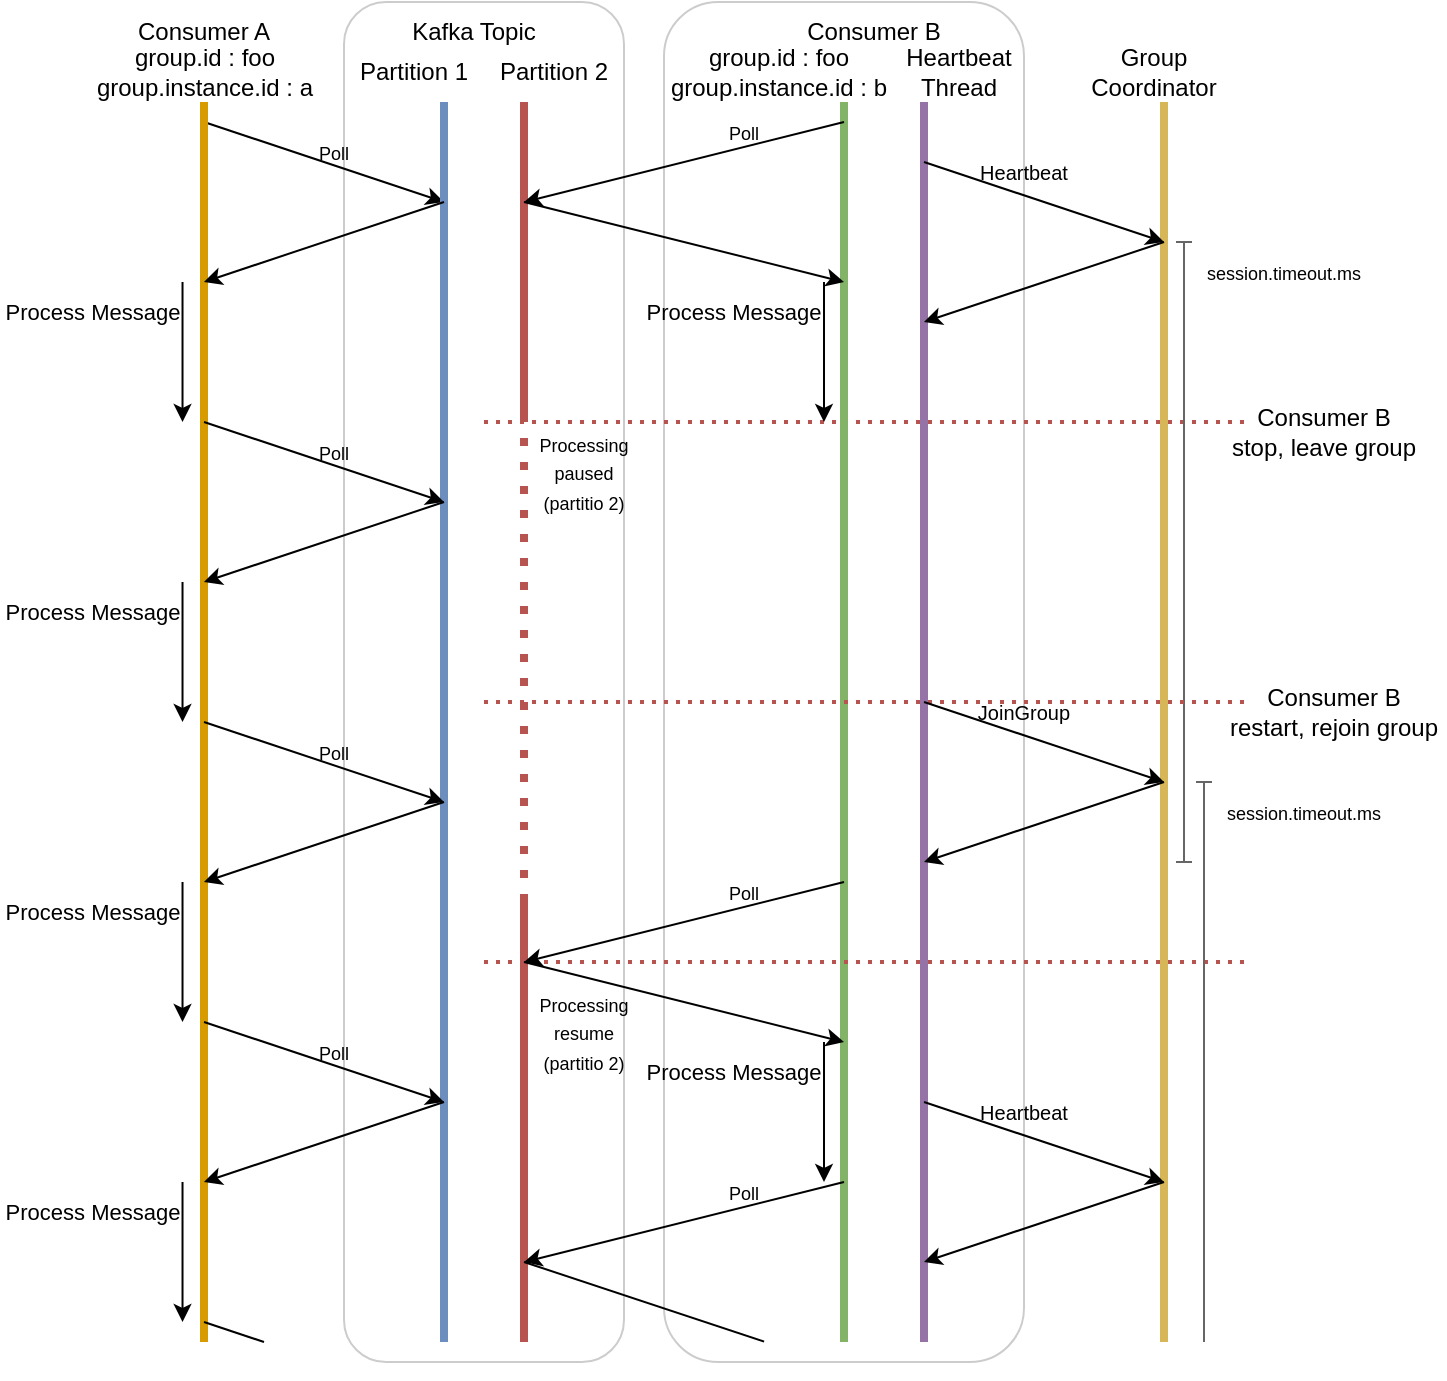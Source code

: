 <mxfile version="21.5.2" type="github">
  <diagram name="페이지-1" id="Xa38Sybxr32NkZHonVsy">
    <mxGraphModel dx="2806" dy="879" grid="1" gridSize="10" guides="1" tooltips="1" connect="1" arrows="1" fold="1" page="1" pageScale="1" pageWidth="1169" pageHeight="827" math="0" shadow="0">
      <root>
        <mxCell id="0" />
        <mxCell id="1" parent="0" />
        <mxCell id="zmSvyfduXFzZ5QXLBwxS-8" value="" style="rounded=1;whiteSpace=wrap;html=1;fillColor=none;opacity=20;" vertex="1" parent="1">
          <mxGeometry x="-1930" y="30" width="180" height="680" as="geometry" />
        </mxCell>
        <mxCell id="pZGgupdEHR9cw1bb7QeQ-54" value="" style="rounded=1;whiteSpace=wrap;html=1;fillColor=none;opacity=20;" parent="1" vertex="1">
          <mxGeometry x="-2090" y="30" width="140" height="680" as="geometry" />
        </mxCell>
        <mxCell id="PRsRDHQmLPShGL4FB_sg-14" value="" style="endArrow=classic;html=1;rounded=0;" parent="1" edge="1">
          <mxGeometry width="50" height="50" relative="1" as="geometry">
            <mxPoint x="-2160" y="90" as="sourcePoint" />
            <mxPoint x="-2040" y="130" as="targetPoint" />
          </mxGeometry>
        </mxCell>
        <mxCell id="PRsRDHQmLPShGL4FB_sg-77" value="&lt;font style=&quot;font-size: 11px;&quot;&gt;Process Message&lt;/font&gt;" style="text;html=1;strokeColor=none;fillColor=none;align=center;verticalAlign=middle;whiteSpace=wrap;rounded=0;" parent="1" vertex="1">
          <mxGeometry x="-2261.48" y="170" width="90.74" height="30" as="geometry" />
        </mxCell>
        <mxCell id="pZGgupdEHR9cw1bb7QeQ-1" value="" style="endArrow=none;html=1;rounded=0;fillColor=#ffe6cc;strokeColor=#d79b00;strokeWidth=4;jumpStyle=none;" parent="1" edge="1">
          <mxGeometry width="50" height="50" relative="1" as="geometry">
            <mxPoint x="-2160" y="700" as="sourcePoint" />
            <mxPoint x="-2160" y="80" as="targetPoint" />
          </mxGeometry>
        </mxCell>
        <mxCell id="pZGgupdEHR9cw1bb7QeQ-2" value="Consumer A" style="text;html=1;strokeColor=none;fillColor=none;align=center;verticalAlign=middle;whiteSpace=wrap;rounded=0;" parent="1" vertex="1">
          <mxGeometry x="-2195" y="30" width="70" height="30" as="geometry" />
        </mxCell>
        <mxCell id="pZGgupdEHR9cw1bb7QeQ-3" value="" style="endArrow=none;html=1;rounded=0;fillColor=#dae8fc;strokeColor=#6c8ebf;strokeWidth=4;" parent="1" edge="1">
          <mxGeometry width="50" height="50" relative="1" as="geometry">
            <mxPoint x="-2040" y="700" as="sourcePoint" />
            <mxPoint x="-2040" y="80" as="targetPoint" />
          </mxGeometry>
        </mxCell>
        <mxCell id="pZGgupdEHR9cw1bb7QeQ-4" value="Kafka Topic" style="text;html=1;strokeColor=none;fillColor=none;align=center;verticalAlign=middle;whiteSpace=wrap;rounded=0;" parent="1" vertex="1">
          <mxGeometry x="-2060" y="30" width="70" height="30" as="geometry" />
        </mxCell>
        <mxCell id="pZGgupdEHR9cw1bb7QeQ-5" value="" style="endArrow=none;html=1;rounded=0;fillColor=#f8cecc;strokeColor=#b85450;strokeWidth=4;" parent="1" edge="1">
          <mxGeometry width="50" height="50" relative="1" as="geometry">
            <mxPoint x="-2000" y="240" as="sourcePoint" />
            <mxPoint x="-2000" y="80" as="targetPoint" />
          </mxGeometry>
        </mxCell>
        <mxCell id="pZGgupdEHR9cw1bb7QeQ-7" value="Partition 1" style="text;html=1;strokeColor=none;fillColor=none;align=center;verticalAlign=middle;whiteSpace=wrap;rounded=0;" parent="1" vertex="1">
          <mxGeometry x="-2090" y="50" width="70" height="30" as="geometry" />
        </mxCell>
        <mxCell id="pZGgupdEHR9cw1bb7QeQ-8" value="Partition 2" style="text;html=1;strokeColor=none;fillColor=none;align=center;verticalAlign=middle;whiteSpace=wrap;rounded=0;" parent="1" vertex="1">
          <mxGeometry x="-2020" y="50" width="70" height="30" as="geometry" />
        </mxCell>
        <mxCell id="pZGgupdEHR9cw1bb7QeQ-9" value="Consumer B" style="text;html=1;strokeColor=none;fillColor=none;align=center;verticalAlign=middle;whiteSpace=wrap;rounded=0;" parent="1" vertex="1">
          <mxGeometry x="-1860" y="30" width="70" height="30" as="geometry" />
        </mxCell>
        <mxCell id="pZGgupdEHR9cw1bb7QeQ-13" value="" style="endArrow=classic;html=1;rounded=0;" parent="1" edge="1">
          <mxGeometry width="50" height="50" relative="1" as="geometry">
            <mxPoint x="-2040" y="130" as="sourcePoint" />
            <mxPoint x="-2160" y="170" as="targetPoint" />
          </mxGeometry>
        </mxCell>
        <mxCell id="pZGgupdEHR9cw1bb7QeQ-14" value="&lt;font style=&quot;font-size: 9px;&quot;&gt;Poll&lt;/font&gt;" style="text;html=1;strokeColor=none;fillColor=none;align=center;verticalAlign=middle;whiteSpace=wrap;rounded=0;" parent="1" vertex="1">
          <mxGeometry x="-2125" y="90" width="60" height="30" as="geometry" />
        </mxCell>
        <mxCell id="pZGgupdEHR9cw1bb7QeQ-15" value="" style="endArrow=classic;html=1;rounded=0;" parent="1" edge="1">
          <mxGeometry width="50" height="50" relative="1" as="geometry">
            <mxPoint x="-2170.74" y="170" as="sourcePoint" />
            <mxPoint x="-2170.74" y="240" as="targetPoint" />
          </mxGeometry>
        </mxCell>
        <mxCell id="pZGgupdEHR9cw1bb7QeQ-18" value="" style="endArrow=classic;html=1;rounded=0;" parent="1" edge="1">
          <mxGeometry width="50" height="50" relative="1" as="geometry">
            <mxPoint x="-2160" y="240" as="sourcePoint" />
            <mxPoint x="-2040" y="280" as="targetPoint" />
          </mxGeometry>
        </mxCell>
        <mxCell id="pZGgupdEHR9cw1bb7QeQ-19" value="" style="endArrow=classic;html=1;rounded=0;" parent="1" edge="1">
          <mxGeometry width="50" height="50" relative="1" as="geometry">
            <mxPoint x="-2040" y="280" as="sourcePoint" />
            <mxPoint x="-2160" y="320" as="targetPoint" />
          </mxGeometry>
        </mxCell>
        <mxCell id="pZGgupdEHR9cw1bb7QeQ-20" value="&lt;font style=&quot;font-size: 9px;&quot;&gt;Poll&lt;/font&gt;" style="text;html=1;strokeColor=none;fillColor=none;align=center;verticalAlign=middle;whiteSpace=wrap;rounded=0;" parent="1" vertex="1">
          <mxGeometry x="-2125" y="240" width="60" height="30" as="geometry" />
        </mxCell>
        <mxCell id="pZGgupdEHR9cw1bb7QeQ-28" value="" style="endArrow=none;dashed=1;html=1;rounded=0;fillColor=#f8cecc;strokeColor=#b85450;strokeWidth=2;dashPattern=1 2;" parent="1" edge="1">
          <mxGeometry width="50" height="50" relative="1" as="geometry">
            <mxPoint x="-2020" y="240" as="sourcePoint" />
            <mxPoint x="-1640" y="240" as="targetPoint" />
          </mxGeometry>
        </mxCell>
        <mxCell id="pZGgupdEHR9cw1bb7QeQ-49" value="&lt;font style=&quot;font-size: 9px;&quot;&gt;Processing&lt;br&gt;paused&lt;br&gt;(partitio 2)&lt;br&gt;&lt;/font&gt;" style="text;html=1;strokeColor=none;fillColor=none;align=center;verticalAlign=middle;whiteSpace=wrap;rounded=0;" parent="1" vertex="1">
          <mxGeometry x="-2000" y="250" width="60" height="30" as="geometry" />
        </mxCell>
        <mxCell id="pZGgupdEHR9cw1bb7QeQ-51" value="" style="endArrow=none;html=1;rounded=0;fillColor=#d5e8d4;strokeColor=#82b366;strokeWidth=4;entryX=0;entryY=1;entryDx=0;entryDy=0;" parent="1" edge="1" target="zmSvyfduXFzZ5QXLBwxS-6">
          <mxGeometry width="50" height="50" relative="1" as="geometry">
            <mxPoint x="-1840" y="700" as="sourcePoint" />
            <mxPoint x="-1840" y="440" as="targetPoint" />
          </mxGeometry>
        </mxCell>
        <mxCell id="pZGgupdEHR9cw1bb7QeQ-52" value="" style="endArrow=none;html=1;rounded=0;fillColor=#f8cecc;strokeColor=#b85450;strokeWidth=4;dashed=1;dashPattern=1 2;" parent="1" edge="1">
          <mxGeometry width="50" height="50" relative="1" as="geometry">
            <mxPoint x="-2000" y="480" as="sourcePoint" />
            <mxPoint x="-2000" y="240" as="targetPoint" />
          </mxGeometry>
        </mxCell>
        <mxCell id="pZGgupdEHR9cw1bb7QeQ-53" value="" style="endArrow=none;html=1;rounded=0;fillColor=#f8cecc;strokeColor=#b85450;strokeWidth=4;" parent="1" edge="1">
          <mxGeometry width="50" height="50" relative="1" as="geometry">
            <mxPoint x="-2000" y="700" as="sourcePoint" />
            <mxPoint x="-2000" y="480" as="targetPoint" />
          </mxGeometry>
        </mxCell>
        <mxCell id="pZGgupdEHR9cw1bb7QeQ-55" style="edgeStyle=orthogonalEdgeStyle;rounded=0;orthogonalLoop=1;jettySize=auto;html=1;exitX=0.5;exitY=1;exitDx=0;exitDy=0;" parent="1" source="pZGgupdEHR9cw1bb7QeQ-54" target="pZGgupdEHR9cw1bb7QeQ-54" edge="1">
          <mxGeometry relative="1" as="geometry" />
        </mxCell>
        <mxCell id="zmSvyfduXFzZ5QXLBwxS-2" value="group.id : foo&lt;br&gt;group.instance.id : a" style="text;html=1;strokeColor=none;fillColor=none;align=center;verticalAlign=middle;whiteSpace=wrap;rounded=0;" vertex="1" parent="1">
          <mxGeometry x="-2217.5" y="50" width="115" height="30" as="geometry" />
        </mxCell>
        <mxCell id="zmSvyfduXFzZ5QXLBwxS-3" value="group.id : foo&lt;br&gt;group.instance.id : b" style="text;html=1;strokeColor=none;fillColor=none;align=center;verticalAlign=middle;whiteSpace=wrap;rounded=0;" vertex="1" parent="1">
          <mxGeometry x="-1930" y="50" width="115" height="30" as="geometry" />
        </mxCell>
        <mxCell id="zmSvyfduXFzZ5QXLBwxS-4" value="" style="endArrow=none;html=1;rounded=0;fillColor=#e1d5e7;strokeColor=#9673a6;strokeWidth=4;jumpStyle=none;" edge="1" parent="1">
          <mxGeometry width="50" height="50" relative="1" as="geometry">
            <mxPoint x="-1800" y="700" as="sourcePoint" />
            <mxPoint x="-1800" y="80" as="targetPoint" />
          </mxGeometry>
        </mxCell>
        <mxCell id="zmSvyfduXFzZ5QXLBwxS-5" value="" style="endArrow=none;html=1;rounded=0;fillColor=#fff2cc;strokeColor=#d6b656;strokeWidth=4;jumpStyle=none;" edge="1" parent="1">
          <mxGeometry width="50" height="50" relative="1" as="geometry">
            <mxPoint x="-1680" y="700" as="sourcePoint" />
            <mxPoint x="-1680" y="80" as="targetPoint" />
          </mxGeometry>
        </mxCell>
        <mxCell id="zmSvyfduXFzZ5QXLBwxS-6" value="Heartbeat&lt;br&gt;Thread" style="text;html=1;strokeColor=none;fillColor=none;align=center;verticalAlign=middle;whiteSpace=wrap;rounded=0;" vertex="1" parent="1">
          <mxGeometry x="-1840" y="50" width="115" height="30" as="geometry" />
        </mxCell>
        <mxCell id="zmSvyfduXFzZ5QXLBwxS-7" value="Group&lt;br&gt;Coordinator" style="text;html=1;strokeColor=none;fillColor=none;align=center;verticalAlign=middle;whiteSpace=wrap;rounded=0;" vertex="1" parent="1">
          <mxGeometry x="-1720" y="50" width="70" height="30" as="geometry" />
        </mxCell>
        <mxCell id="zmSvyfduXFzZ5QXLBwxS-9" value="&lt;font style=&quot;font-size: 11px;&quot;&gt;Process Message&lt;/font&gt;" style="text;html=1;strokeColor=none;fillColor=none;align=center;verticalAlign=middle;whiteSpace=wrap;rounded=0;" vertex="1" parent="1">
          <mxGeometry x="-2261.48" y="320" width="90.74" height="30" as="geometry" />
        </mxCell>
        <mxCell id="zmSvyfduXFzZ5QXLBwxS-10" value="" style="endArrow=classic;html=1;rounded=0;" edge="1" parent="1">
          <mxGeometry width="50" height="50" relative="1" as="geometry">
            <mxPoint x="-2170.74" y="320" as="sourcePoint" />
            <mxPoint x="-2170.74" y="390" as="targetPoint" />
          </mxGeometry>
        </mxCell>
        <mxCell id="zmSvyfduXFzZ5QXLBwxS-11" value="" style="endArrow=classic;html=1;rounded=0;" edge="1" parent="1">
          <mxGeometry width="50" height="50" relative="1" as="geometry">
            <mxPoint x="-2160" y="390" as="sourcePoint" />
            <mxPoint x="-2040" y="430" as="targetPoint" />
          </mxGeometry>
        </mxCell>
        <mxCell id="zmSvyfduXFzZ5QXLBwxS-12" value="" style="endArrow=classic;html=1;rounded=0;" edge="1" parent="1">
          <mxGeometry width="50" height="50" relative="1" as="geometry">
            <mxPoint x="-2040" y="430" as="sourcePoint" />
            <mxPoint x="-2160" y="470" as="targetPoint" />
          </mxGeometry>
        </mxCell>
        <mxCell id="zmSvyfduXFzZ5QXLBwxS-13" value="&lt;font style=&quot;font-size: 9px;&quot;&gt;Poll&lt;/font&gt;" style="text;html=1;strokeColor=none;fillColor=none;align=center;verticalAlign=middle;whiteSpace=wrap;rounded=0;" vertex="1" parent="1">
          <mxGeometry x="-2125" y="390" width="60" height="30" as="geometry" />
        </mxCell>
        <mxCell id="zmSvyfduXFzZ5QXLBwxS-14" value="&lt;font style=&quot;font-size: 11px;&quot;&gt;Process Message&lt;/font&gt;" style="text;html=1;strokeColor=none;fillColor=none;align=center;verticalAlign=middle;whiteSpace=wrap;rounded=0;" vertex="1" parent="1">
          <mxGeometry x="-2261.48" y="470" width="90.74" height="30" as="geometry" />
        </mxCell>
        <mxCell id="zmSvyfduXFzZ5QXLBwxS-15" value="" style="endArrow=classic;html=1;rounded=0;" edge="1" parent="1">
          <mxGeometry width="50" height="50" relative="1" as="geometry">
            <mxPoint x="-2170.74" y="470" as="sourcePoint" />
            <mxPoint x="-2170.74" y="540" as="targetPoint" />
          </mxGeometry>
        </mxCell>
        <mxCell id="zmSvyfduXFzZ5QXLBwxS-16" value="" style="endArrow=classic;html=1;rounded=0;" edge="1" parent="1">
          <mxGeometry width="50" height="50" relative="1" as="geometry">
            <mxPoint x="-2160" y="540" as="sourcePoint" />
            <mxPoint x="-2040" y="580" as="targetPoint" />
          </mxGeometry>
        </mxCell>
        <mxCell id="zmSvyfduXFzZ5QXLBwxS-17" value="" style="endArrow=classic;html=1;rounded=0;" edge="1" parent="1">
          <mxGeometry width="50" height="50" relative="1" as="geometry">
            <mxPoint x="-2040" y="580" as="sourcePoint" />
            <mxPoint x="-2160" y="620" as="targetPoint" />
          </mxGeometry>
        </mxCell>
        <mxCell id="zmSvyfduXFzZ5QXLBwxS-18" value="&lt;font style=&quot;font-size: 9px;&quot;&gt;Poll&lt;/font&gt;" style="text;html=1;strokeColor=none;fillColor=none;align=center;verticalAlign=middle;whiteSpace=wrap;rounded=0;" vertex="1" parent="1">
          <mxGeometry x="-2125" y="540" width="60" height="30" as="geometry" />
        </mxCell>
        <mxCell id="zmSvyfduXFzZ5QXLBwxS-19" value="&lt;font style=&quot;font-size: 11px;&quot;&gt;Process Message&lt;/font&gt;" style="text;html=1;strokeColor=none;fillColor=none;align=center;verticalAlign=middle;whiteSpace=wrap;rounded=0;" vertex="1" parent="1">
          <mxGeometry x="-2261.48" y="620" width="90.74" height="30" as="geometry" />
        </mxCell>
        <mxCell id="zmSvyfduXFzZ5QXLBwxS-20" value="" style="endArrow=classic;html=1;rounded=0;" edge="1" parent="1">
          <mxGeometry width="50" height="50" relative="1" as="geometry">
            <mxPoint x="-2170.74" y="620" as="sourcePoint" />
            <mxPoint x="-2170.74" y="690" as="targetPoint" />
          </mxGeometry>
        </mxCell>
        <mxCell id="zmSvyfduXFzZ5QXLBwxS-21" value="" style="endArrow=none;html=1;rounded=0;endFill=0;" edge="1" parent="1">
          <mxGeometry width="50" height="50" relative="1" as="geometry">
            <mxPoint x="-2160" y="690" as="sourcePoint" />
            <mxPoint x="-2130" y="700" as="targetPoint" />
          </mxGeometry>
        </mxCell>
        <mxCell id="zmSvyfduXFzZ5QXLBwxS-24" value="" style="endArrow=classic;html=1;rounded=0;" edge="1" parent="1">
          <mxGeometry width="50" height="50" relative="1" as="geometry">
            <mxPoint x="-1840" y="90" as="sourcePoint" />
            <mxPoint x="-2000" y="130" as="targetPoint" />
          </mxGeometry>
        </mxCell>
        <mxCell id="zmSvyfduXFzZ5QXLBwxS-25" value="" style="endArrow=classic;html=1;rounded=0;" edge="1" parent="1">
          <mxGeometry width="50" height="50" relative="1" as="geometry">
            <mxPoint x="-2000" y="130" as="sourcePoint" />
            <mxPoint x="-1840" y="170" as="targetPoint" />
          </mxGeometry>
        </mxCell>
        <mxCell id="zmSvyfduXFzZ5QXLBwxS-26" value="&lt;font style=&quot;font-size: 9px;&quot;&gt;Poll&lt;/font&gt;" style="text;html=1;strokeColor=none;fillColor=none;align=center;verticalAlign=middle;whiteSpace=wrap;rounded=0;" vertex="1" parent="1">
          <mxGeometry x="-1920" y="80" width="60" height="30" as="geometry" />
        </mxCell>
        <mxCell id="zmSvyfduXFzZ5QXLBwxS-27" value="" style="endArrow=classic;html=1;rounded=0;" edge="1" parent="1">
          <mxGeometry width="50" height="50" relative="1" as="geometry">
            <mxPoint x="-1800" y="110" as="sourcePoint" />
            <mxPoint x="-1680" y="150" as="targetPoint" />
          </mxGeometry>
        </mxCell>
        <mxCell id="zmSvyfduXFzZ5QXLBwxS-28" value="" style="endArrow=classic;html=1;rounded=0;" edge="1" parent="1">
          <mxGeometry width="50" height="50" relative="1" as="geometry">
            <mxPoint x="-1680" y="150" as="sourcePoint" />
            <mxPoint x="-1800" y="190" as="targetPoint" />
          </mxGeometry>
        </mxCell>
        <mxCell id="zmSvyfduXFzZ5QXLBwxS-29" value="&lt;font size=&quot;1&quot;&gt;Heartbeat&lt;/font&gt;" style="text;html=1;strokeColor=none;fillColor=none;align=center;verticalAlign=middle;whiteSpace=wrap;rounded=0;" vertex="1" parent="1">
          <mxGeometry x="-1780" y="100" width="60" height="30" as="geometry" />
        </mxCell>
        <mxCell id="zmSvyfduXFzZ5QXLBwxS-30" value="&lt;font style=&quot;font-size: 11px;&quot;&gt;Process Message&lt;/font&gt;" style="text;html=1;strokeColor=none;fillColor=none;align=center;verticalAlign=middle;whiteSpace=wrap;rounded=0;" vertex="1" parent="1">
          <mxGeometry x="-1940" y="170" width="90" height="30" as="geometry" />
        </mxCell>
        <mxCell id="zmSvyfduXFzZ5QXLBwxS-31" value="" style="endArrow=classic;html=1;rounded=0;" edge="1" parent="1">
          <mxGeometry width="50" height="50" relative="1" as="geometry">
            <mxPoint x="-1850.0" y="170" as="sourcePoint" />
            <mxPoint x="-1850.0" y="240" as="targetPoint" />
          </mxGeometry>
        </mxCell>
        <mxCell id="zmSvyfduXFzZ5QXLBwxS-32" value="Consumer B&lt;br&gt;stop, leave group" style="text;html=1;strokeColor=none;fillColor=none;align=center;verticalAlign=middle;whiteSpace=wrap;rounded=0;" vertex="1" parent="1">
          <mxGeometry x="-1650" y="230" width="100" height="30" as="geometry" />
        </mxCell>
        <mxCell id="zmSvyfduXFzZ5QXLBwxS-33" value="" style="html=1;rounded=0;startArrow=baseDash;startFill=0;endArrow=baseDash;endFill=0;fillColor=#f5f5f5;strokeColor=#666666;" edge="1" parent="1">
          <mxGeometry width="100" relative="1" as="geometry">
            <mxPoint x="-1670" y="150" as="sourcePoint" />
            <mxPoint x="-1670" y="460" as="targetPoint" />
          </mxGeometry>
        </mxCell>
        <mxCell id="zmSvyfduXFzZ5QXLBwxS-34" value="&lt;font style=&quot;font-size: 9px;&quot;&gt;session.timeout.ms&lt;br&gt;&lt;/font&gt;" style="text;html=1;strokeColor=none;fillColor=none;align=center;verticalAlign=middle;whiteSpace=wrap;rounded=0;" vertex="1" parent="1">
          <mxGeometry x="-1650" y="150" width="60" height="30" as="geometry" />
        </mxCell>
        <mxCell id="zmSvyfduXFzZ5QXLBwxS-35" value="" style="endArrow=none;dashed=1;html=1;rounded=0;fillColor=#f8cecc;strokeColor=#b85450;strokeWidth=2;dashPattern=1 2;" edge="1" parent="1">
          <mxGeometry width="50" height="50" relative="1" as="geometry">
            <mxPoint x="-2020" y="380" as="sourcePoint" />
            <mxPoint x="-1640" y="380" as="targetPoint" />
          </mxGeometry>
        </mxCell>
        <mxCell id="zmSvyfduXFzZ5QXLBwxS-36" value="Consumer B&lt;br&gt;restart, rejoin group" style="text;html=1;strokeColor=none;fillColor=none;align=center;verticalAlign=middle;whiteSpace=wrap;rounded=0;" vertex="1" parent="1">
          <mxGeometry x="-1650" y="370" width="110" height="30" as="geometry" />
        </mxCell>
        <mxCell id="zmSvyfduXFzZ5QXLBwxS-39" value="" style="endArrow=classic;html=1;rounded=0;" edge="1" parent="1">
          <mxGeometry width="50" height="50" relative="1" as="geometry">
            <mxPoint x="-1800" y="380" as="sourcePoint" />
            <mxPoint x="-1680" y="420" as="targetPoint" />
          </mxGeometry>
        </mxCell>
        <mxCell id="zmSvyfduXFzZ5QXLBwxS-40" value="" style="endArrow=classic;html=1;rounded=0;" edge="1" parent="1">
          <mxGeometry width="50" height="50" relative="1" as="geometry">
            <mxPoint x="-1680" y="420" as="sourcePoint" />
            <mxPoint x="-1800" y="460" as="targetPoint" />
          </mxGeometry>
        </mxCell>
        <mxCell id="zmSvyfduXFzZ5QXLBwxS-41" value="&lt;font size=&quot;1&quot;&gt;JoinGroup&lt;/font&gt;" style="text;html=1;strokeColor=none;fillColor=none;align=center;verticalAlign=middle;whiteSpace=wrap;rounded=0;" vertex="1" parent="1">
          <mxGeometry x="-1780" y="370" width="60" height="30" as="geometry" />
        </mxCell>
        <mxCell id="zmSvyfduXFzZ5QXLBwxS-42" value="" style="endArrow=none;dashed=1;html=1;rounded=0;fillColor=#f8cecc;strokeColor=#b85450;strokeWidth=2;dashPattern=1 2;" edge="1" parent="1">
          <mxGeometry width="50" height="50" relative="1" as="geometry">
            <mxPoint x="-2020" y="510" as="sourcePoint" />
            <mxPoint x="-1640" y="510" as="targetPoint" />
          </mxGeometry>
        </mxCell>
        <mxCell id="zmSvyfduXFzZ5QXLBwxS-43" value="&lt;font style=&quot;font-size: 9px;&quot;&gt;Processing&lt;br&gt;resume&lt;br&gt;(partitio 2)&lt;br&gt;&lt;/font&gt;" style="text;html=1;strokeColor=none;fillColor=none;align=center;verticalAlign=middle;whiteSpace=wrap;rounded=0;" vertex="1" parent="1">
          <mxGeometry x="-2000" y="530" width="60" height="30" as="geometry" />
        </mxCell>
        <mxCell id="zmSvyfduXFzZ5QXLBwxS-44" value="" style="endArrow=classic;html=1;rounded=0;" edge="1" parent="1">
          <mxGeometry width="50" height="50" relative="1" as="geometry">
            <mxPoint x="-1840" y="470" as="sourcePoint" />
            <mxPoint x="-2000" y="510" as="targetPoint" />
          </mxGeometry>
        </mxCell>
        <mxCell id="zmSvyfduXFzZ5QXLBwxS-45" value="" style="endArrow=classic;html=1;rounded=0;" edge="1" parent="1">
          <mxGeometry width="50" height="50" relative="1" as="geometry">
            <mxPoint x="-2000" y="510" as="sourcePoint" />
            <mxPoint x="-1840" y="550" as="targetPoint" />
          </mxGeometry>
        </mxCell>
        <mxCell id="zmSvyfduXFzZ5QXLBwxS-46" value="&lt;font style=&quot;font-size: 9px;&quot;&gt;Poll&lt;/font&gt;" style="text;html=1;strokeColor=none;fillColor=none;align=center;verticalAlign=middle;whiteSpace=wrap;rounded=0;" vertex="1" parent="1">
          <mxGeometry x="-1920" y="460" width="60" height="30" as="geometry" />
        </mxCell>
        <mxCell id="zmSvyfduXFzZ5QXLBwxS-47" value="&lt;font style=&quot;font-size: 11px;&quot;&gt;Process Message&lt;/font&gt;" style="text;html=1;strokeColor=none;fillColor=none;align=center;verticalAlign=middle;whiteSpace=wrap;rounded=0;" vertex="1" parent="1">
          <mxGeometry x="-1940" y="550" width="90" height="30" as="geometry" />
        </mxCell>
        <mxCell id="zmSvyfduXFzZ5QXLBwxS-48" value="" style="endArrow=classic;html=1;rounded=0;" edge="1" parent="1">
          <mxGeometry width="50" height="50" relative="1" as="geometry">
            <mxPoint x="-1850.0" y="550" as="sourcePoint" />
            <mxPoint x="-1850.0" y="620" as="targetPoint" />
          </mxGeometry>
        </mxCell>
        <mxCell id="zmSvyfduXFzZ5QXLBwxS-49" value="" style="endArrow=classic;html=1;rounded=0;" edge="1" parent="1">
          <mxGeometry width="50" height="50" relative="1" as="geometry">
            <mxPoint x="-1800" y="580" as="sourcePoint" />
            <mxPoint x="-1680" y="620" as="targetPoint" />
          </mxGeometry>
        </mxCell>
        <mxCell id="zmSvyfduXFzZ5QXLBwxS-50" value="" style="endArrow=classic;html=1;rounded=0;" edge="1" parent="1">
          <mxGeometry width="50" height="50" relative="1" as="geometry">
            <mxPoint x="-1680" y="620" as="sourcePoint" />
            <mxPoint x="-1800" y="660" as="targetPoint" />
          </mxGeometry>
        </mxCell>
        <mxCell id="zmSvyfduXFzZ5QXLBwxS-51" value="&lt;font size=&quot;1&quot;&gt;Heartbeat&lt;/font&gt;" style="text;html=1;strokeColor=none;fillColor=none;align=center;verticalAlign=middle;whiteSpace=wrap;rounded=0;" vertex="1" parent="1">
          <mxGeometry x="-1780" y="570" width="60" height="30" as="geometry" />
        </mxCell>
        <mxCell id="zmSvyfduXFzZ5QXLBwxS-52" value="" style="endArrow=classic;html=1;rounded=0;" edge="1" parent="1">
          <mxGeometry width="50" height="50" relative="1" as="geometry">
            <mxPoint x="-1840" y="620" as="sourcePoint" />
            <mxPoint x="-2000" y="660" as="targetPoint" />
          </mxGeometry>
        </mxCell>
        <mxCell id="zmSvyfduXFzZ5QXLBwxS-53" value="" style="endArrow=none;html=1;rounded=0;endFill=0;entryX=0.278;entryY=0.985;entryDx=0;entryDy=0;entryPerimeter=0;" edge="1" parent="1" target="zmSvyfduXFzZ5QXLBwxS-8">
          <mxGeometry width="50" height="50" relative="1" as="geometry">
            <mxPoint x="-2000" y="660" as="sourcePoint" />
            <mxPoint x="-1900" y="690" as="targetPoint" />
          </mxGeometry>
        </mxCell>
        <mxCell id="zmSvyfduXFzZ5QXLBwxS-54" value="&lt;font style=&quot;font-size: 9px;&quot;&gt;Poll&lt;/font&gt;" style="text;html=1;strokeColor=none;fillColor=none;align=center;verticalAlign=middle;whiteSpace=wrap;rounded=0;" vertex="1" parent="1">
          <mxGeometry x="-1920" y="610" width="60" height="30" as="geometry" />
        </mxCell>
        <mxCell id="zmSvyfduXFzZ5QXLBwxS-57" value="" style="html=1;rounded=0;startArrow=baseDash;startFill=0;endArrow=none;endFill=0;fillColor=#f5f5f5;strokeColor=#666666;" edge="1" parent="1">
          <mxGeometry width="100" relative="1" as="geometry">
            <mxPoint x="-1660" y="420" as="sourcePoint" />
            <mxPoint x="-1660" y="700" as="targetPoint" />
          </mxGeometry>
        </mxCell>
        <mxCell id="zmSvyfduXFzZ5QXLBwxS-58" value="&lt;font style=&quot;font-size: 9px;&quot;&gt;session.timeout.ms&lt;br&gt;&lt;/font&gt;" style="text;html=1;strokeColor=none;fillColor=none;align=center;verticalAlign=middle;whiteSpace=wrap;rounded=0;" vertex="1" parent="1">
          <mxGeometry x="-1640" y="420" width="60" height="30" as="geometry" />
        </mxCell>
      </root>
    </mxGraphModel>
  </diagram>
</mxfile>
